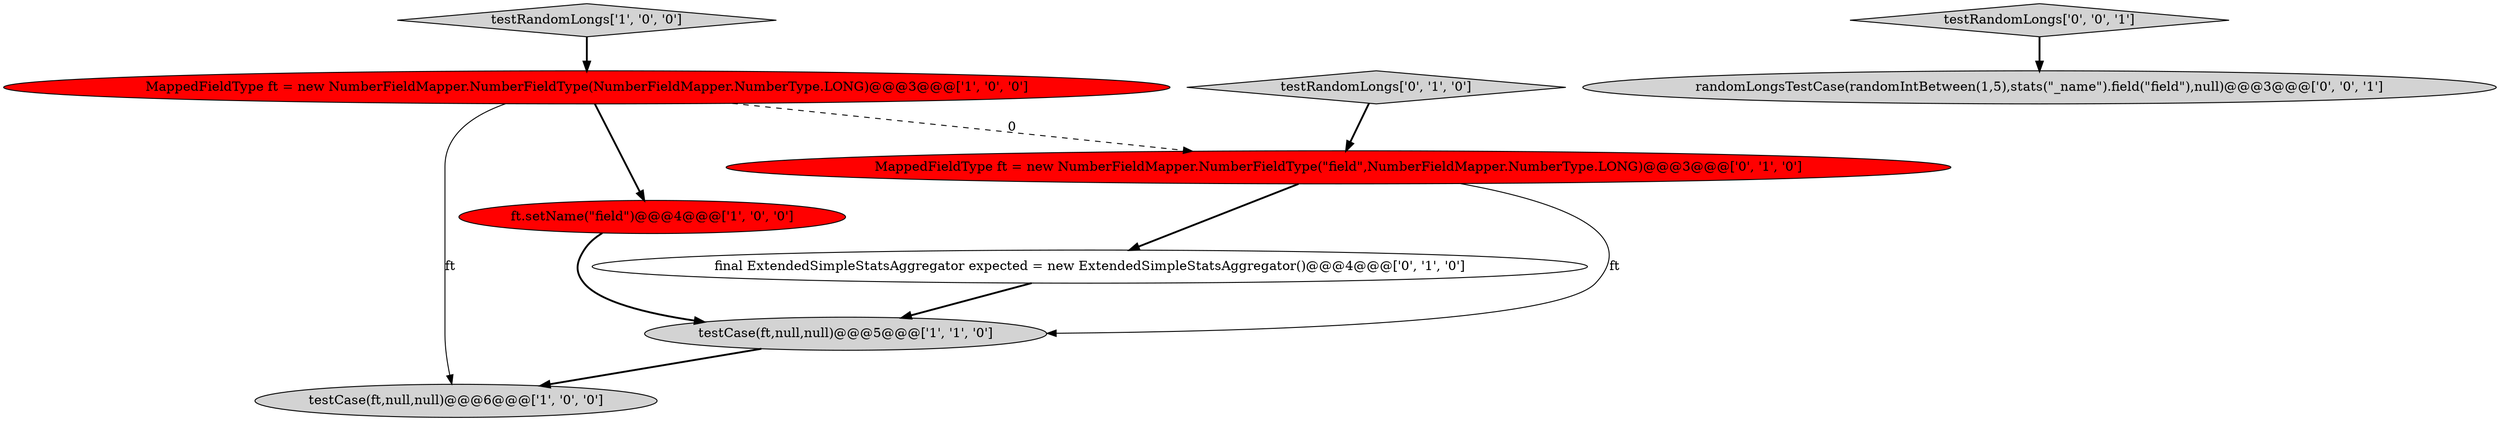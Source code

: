 digraph {
3 [style = filled, label = "testCase(ft,null,null)@@@6@@@['1', '0', '0']", fillcolor = lightgray, shape = ellipse image = "AAA0AAABBB1BBB"];
8 [style = filled, label = "testRandomLongs['0', '0', '1']", fillcolor = lightgray, shape = diamond image = "AAA0AAABBB3BBB"];
1 [style = filled, label = "testCase(ft,null,null)@@@5@@@['1', '1', '0']", fillcolor = lightgray, shape = ellipse image = "AAA0AAABBB1BBB"];
9 [style = filled, label = "randomLongsTestCase(randomIntBetween(1,5),stats(\"_name\").field(\"field\"),null)@@@3@@@['0', '0', '1']", fillcolor = lightgray, shape = ellipse image = "AAA0AAABBB3BBB"];
5 [style = filled, label = "testRandomLongs['0', '1', '0']", fillcolor = lightgray, shape = diamond image = "AAA0AAABBB2BBB"];
0 [style = filled, label = "MappedFieldType ft = new NumberFieldMapper.NumberFieldType(NumberFieldMapper.NumberType.LONG)@@@3@@@['1', '0', '0']", fillcolor = red, shape = ellipse image = "AAA1AAABBB1BBB"];
4 [style = filled, label = "testRandomLongs['1', '0', '0']", fillcolor = lightgray, shape = diamond image = "AAA0AAABBB1BBB"];
6 [style = filled, label = "MappedFieldType ft = new NumberFieldMapper.NumberFieldType(\"field\",NumberFieldMapper.NumberType.LONG)@@@3@@@['0', '1', '0']", fillcolor = red, shape = ellipse image = "AAA1AAABBB2BBB"];
2 [style = filled, label = "ft.setName(\"field\")@@@4@@@['1', '0', '0']", fillcolor = red, shape = ellipse image = "AAA1AAABBB1BBB"];
7 [style = filled, label = "final ExtendedSimpleStatsAggregator expected = new ExtendedSimpleStatsAggregator()@@@4@@@['0', '1', '0']", fillcolor = white, shape = ellipse image = "AAA0AAABBB2BBB"];
1->3 [style = bold, label=""];
6->1 [style = solid, label="ft"];
0->6 [style = dashed, label="0"];
7->1 [style = bold, label=""];
5->6 [style = bold, label=""];
6->7 [style = bold, label=""];
2->1 [style = bold, label=""];
0->3 [style = solid, label="ft"];
4->0 [style = bold, label=""];
0->2 [style = bold, label=""];
8->9 [style = bold, label=""];
}
